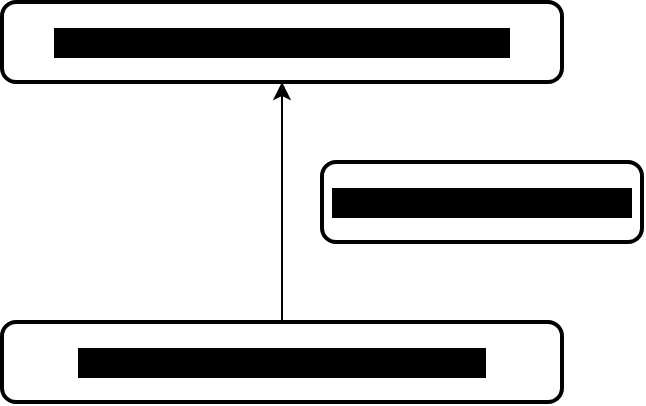 <mxfile>
    <diagram id="8bMtIAXIcgbXhhA1BXZm" name="ページ1">
        <mxGraphModel dx="1255" dy="562" grid="1" gridSize="10" guides="1" tooltips="1" connect="1" arrows="1" fold="1" page="1" pageScale="1" pageWidth="827" pageHeight="1169" math="0" shadow="0">
            <root>
                <mxCell id="0"/>
                <mxCell id="1" parent="0"/>
                <mxCell id="8" value="" style="edgeStyle=none;html=1;fontColor=#FFFFFF;" edge="1" parent="1" source="4" target="7">
                    <mxGeometry relative="1" as="geometry"/>
                </mxCell>
                <mxCell id="4" value="サブクラス（子クラス、派生クラス）" style="rounded=1;whiteSpace=wrap;html=1;absoluteArcSize=1;arcSize=14;strokeWidth=2;labelBackgroundColor=#000000;" vertex="1" parent="1">
                    <mxGeometry x="280" y="280" width="280" height="40" as="geometry"/>
                </mxCell>
                <mxCell id="7" value="スーパークラス（親クラス、基底クラス）" style="rounded=1;whiteSpace=wrap;html=1;absoluteArcSize=1;arcSize=14;strokeWidth=2;labelBackgroundColor=#000000;" vertex="1" parent="1">
                    <mxGeometry x="280" y="120" width="280" height="40" as="geometry"/>
                </mxCell>
                <mxCell id="9" value="継承（extends）キーワード" style="rounded=1;whiteSpace=wrap;html=1;absoluteArcSize=1;arcSize=14;strokeWidth=2;labelBackgroundColor=#000000;" vertex="1" parent="1">
                    <mxGeometry x="440" y="200" width="160" height="40" as="geometry"/>
                </mxCell>
            </root>
        </mxGraphModel>
    </diagram>
</mxfile>